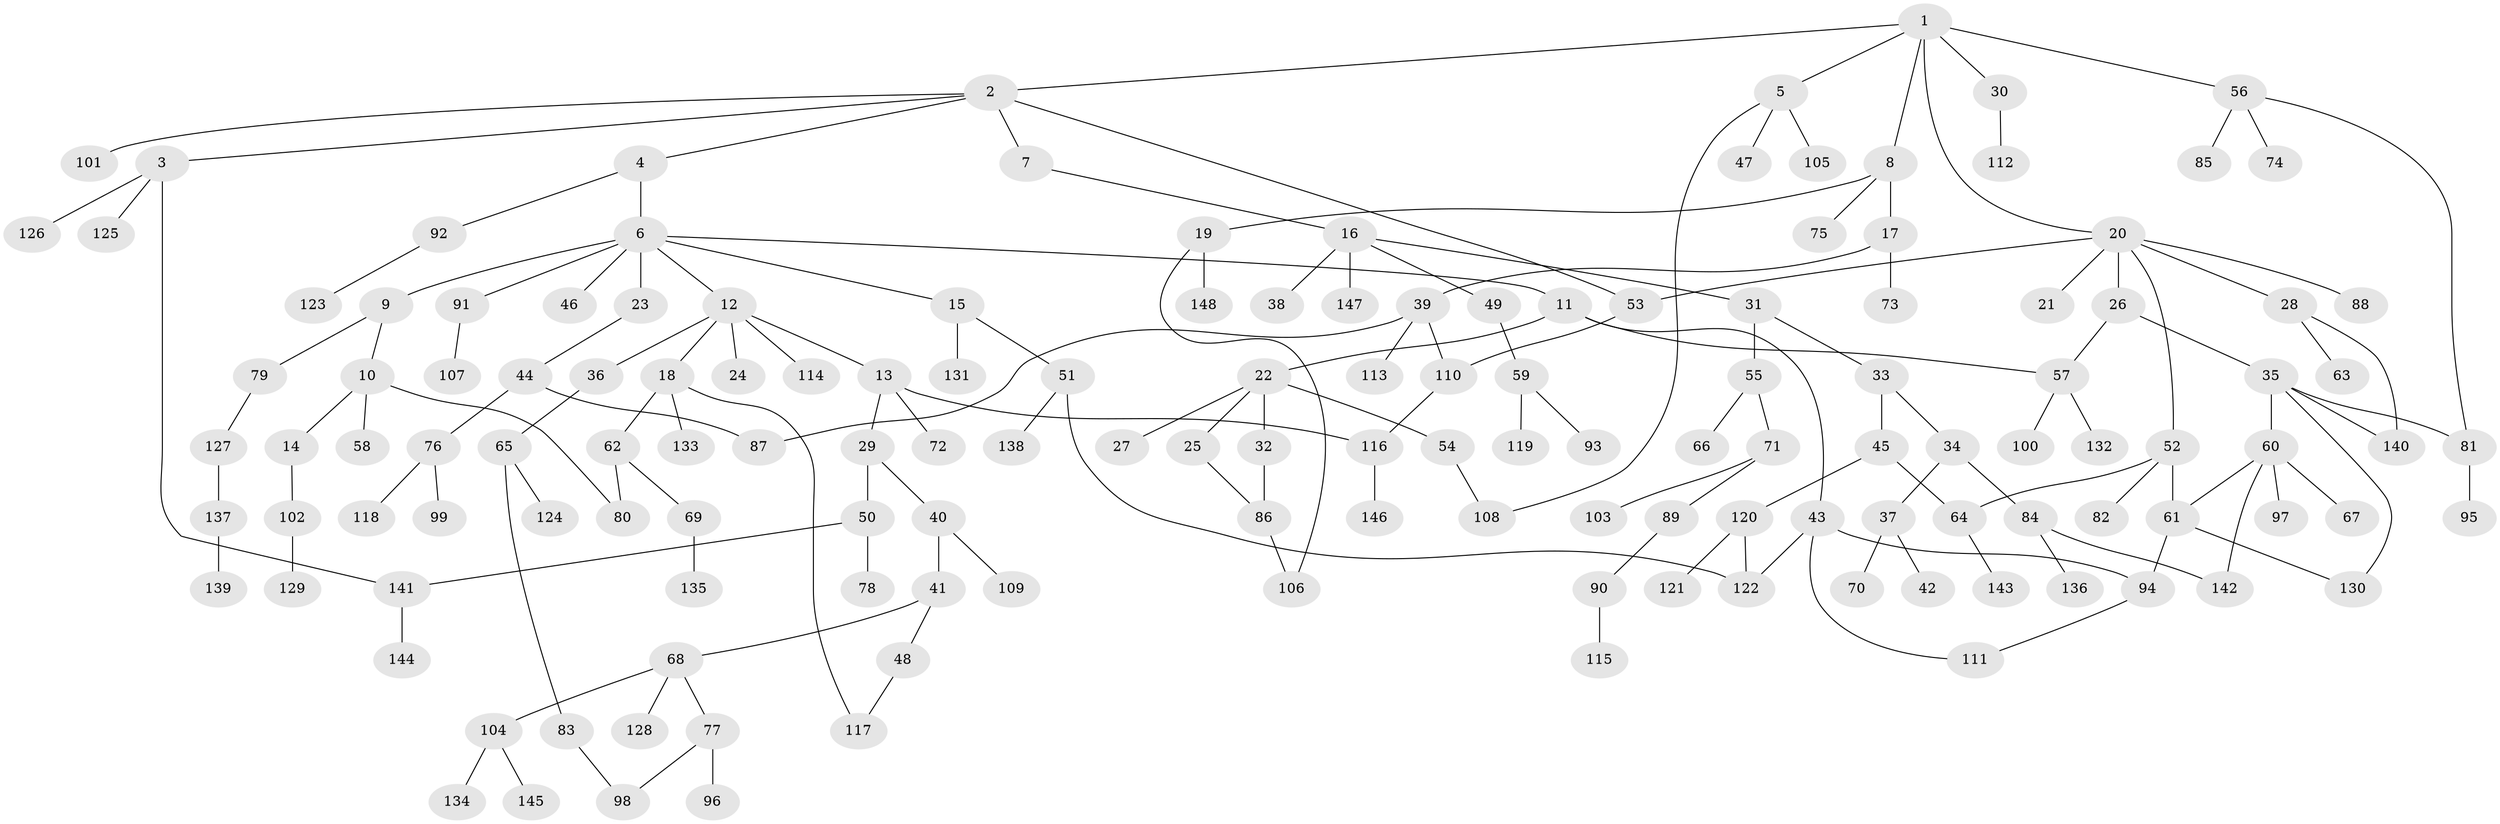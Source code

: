// coarse degree distribution, {6: 0.02702702702702703, 4: 0.12162162162162163, 3: 0.14864864864864866, 8: 0.04054054054054054, 5: 0.04054054054054054, 9: 0.013513513513513514, 1: 0.47297297297297297, 2: 0.13513513513513514}
// Generated by graph-tools (version 1.1) at 2025/16/03/04/25 18:16:51]
// undirected, 148 vertices, 169 edges
graph export_dot {
graph [start="1"]
  node [color=gray90,style=filled];
  1;
  2;
  3;
  4;
  5;
  6;
  7;
  8;
  9;
  10;
  11;
  12;
  13;
  14;
  15;
  16;
  17;
  18;
  19;
  20;
  21;
  22;
  23;
  24;
  25;
  26;
  27;
  28;
  29;
  30;
  31;
  32;
  33;
  34;
  35;
  36;
  37;
  38;
  39;
  40;
  41;
  42;
  43;
  44;
  45;
  46;
  47;
  48;
  49;
  50;
  51;
  52;
  53;
  54;
  55;
  56;
  57;
  58;
  59;
  60;
  61;
  62;
  63;
  64;
  65;
  66;
  67;
  68;
  69;
  70;
  71;
  72;
  73;
  74;
  75;
  76;
  77;
  78;
  79;
  80;
  81;
  82;
  83;
  84;
  85;
  86;
  87;
  88;
  89;
  90;
  91;
  92;
  93;
  94;
  95;
  96;
  97;
  98;
  99;
  100;
  101;
  102;
  103;
  104;
  105;
  106;
  107;
  108;
  109;
  110;
  111;
  112;
  113;
  114;
  115;
  116;
  117;
  118;
  119;
  120;
  121;
  122;
  123;
  124;
  125;
  126;
  127;
  128;
  129;
  130;
  131;
  132;
  133;
  134;
  135;
  136;
  137;
  138;
  139;
  140;
  141;
  142;
  143;
  144;
  145;
  146;
  147;
  148;
  1 -- 2;
  1 -- 5;
  1 -- 8;
  1 -- 20;
  1 -- 30;
  1 -- 56;
  2 -- 3;
  2 -- 4;
  2 -- 7;
  2 -- 101;
  2 -- 53;
  3 -- 125;
  3 -- 126;
  3 -- 141;
  4 -- 6;
  4 -- 92;
  5 -- 47;
  5 -- 105;
  5 -- 108;
  6 -- 9;
  6 -- 11;
  6 -- 12;
  6 -- 15;
  6 -- 23;
  6 -- 46;
  6 -- 91;
  7 -- 16;
  8 -- 17;
  8 -- 19;
  8 -- 75;
  9 -- 10;
  9 -- 79;
  10 -- 14;
  10 -- 58;
  10 -- 80;
  11 -- 22;
  11 -- 43;
  11 -- 57;
  12 -- 13;
  12 -- 18;
  12 -- 24;
  12 -- 36;
  12 -- 114;
  13 -- 29;
  13 -- 72;
  13 -- 116;
  14 -- 102;
  15 -- 51;
  15 -- 131;
  16 -- 31;
  16 -- 38;
  16 -- 49;
  16 -- 147;
  17 -- 39;
  17 -- 73;
  18 -- 62;
  18 -- 117;
  18 -- 133;
  19 -- 148;
  19 -- 106;
  20 -- 21;
  20 -- 26;
  20 -- 28;
  20 -- 52;
  20 -- 53;
  20 -- 88;
  22 -- 25;
  22 -- 27;
  22 -- 32;
  22 -- 54;
  23 -- 44;
  25 -- 86;
  26 -- 35;
  26 -- 57;
  28 -- 63;
  28 -- 140;
  29 -- 40;
  29 -- 50;
  30 -- 112;
  31 -- 33;
  31 -- 55;
  32 -- 86;
  33 -- 34;
  33 -- 45;
  34 -- 37;
  34 -- 84;
  35 -- 60;
  35 -- 130;
  35 -- 140;
  35 -- 81;
  36 -- 65;
  37 -- 42;
  37 -- 70;
  39 -- 113;
  39 -- 110;
  39 -- 87;
  40 -- 41;
  40 -- 109;
  41 -- 48;
  41 -- 68;
  43 -- 122;
  43 -- 94;
  43 -- 111;
  44 -- 76;
  44 -- 87;
  45 -- 120;
  45 -- 64;
  48 -- 117;
  49 -- 59;
  50 -- 78;
  50 -- 141;
  51 -- 138;
  51 -- 122;
  52 -- 61;
  52 -- 64;
  52 -- 82;
  53 -- 110;
  54 -- 108;
  55 -- 66;
  55 -- 71;
  56 -- 74;
  56 -- 81;
  56 -- 85;
  57 -- 100;
  57 -- 132;
  59 -- 93;
  59 -- 119;
  60 -- 67;
  60 -- 97;
  60 -- 61;
  60 -- 142;
  61 -- 94;
  61 -- 130;
  62 -- 69;
  62 -- 80;
  64 -- 143;
  65 -- 83;
  65 -- 124;
  68 -- 77;
  68 -- 104;
  68 -- 128;
  69 -- 135;
  71 -- 89;
  71 -- 103;
  76 -- 99;
  76 -- 118;
  77 -- 96;
  77 -- 98;
  79 -- 127;
  81 -- 95;
  83 -- 98;
  84 -- 136;
  84 -- 142;
  86 -- 106;
  89 -- 90;
  90 -- 115;
  91 -- 107;
  92 -- 123;
  94 -- 111;
  102 -- 129;
  104 -- 134;
  104 -- 145;
  110 -- 116;
  116 -- 146;
  120 -- 121;
  120 -- 122;
  127 -- 137;
  137 -- 139;
  141 -- 144;
}
